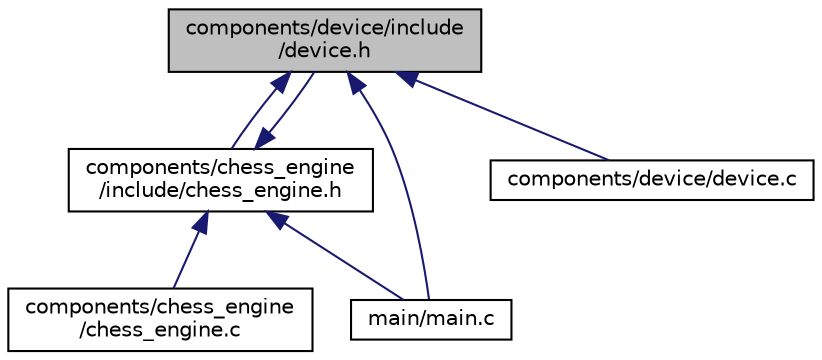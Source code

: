 digraph "components/device/include/device.h"
{
 // LATEX_PDF_SIZE
  edge [fontname="Helvetica",fontsize="10",labelfontname="Helvetica",labelfontsize="10"];
  node [fontname="Helvetica",fontsize="10",shape=record];
  Node1 [label="components/device/include\l/device.h",height=0.2,width=0.4,color="black", fillcolor="grey75", style="filled", fontcolor="black",tooltip=" "];
  Node1 -> Node2 [dir="back",color="midnightblue",fontsize="10",style="solid",fontname="Helvetica"];
  Node2 [label="components/chess_engine\l/include/chess_engine.h",height=0.2,width=0.4,color="black", fillcolor="white", style="filled",URL="$chess__engine_8h.html",tooltip=" "];
  Node2 -> Node3 [dir="back",color="midnightblue",fontsize="10",style="solid",fontname="Helvetica"];
  Node3 [label="components/chess_engine\l/chess_engine.c",height=0.2,width=0.4,color="black", fillcolor="white", style="filled",URL="$chess__engine_8c.html",tooltip=" "];
  Node2 -> Node1 [dir="back",color="midnightblue",fontsize="10",style="solid",fontname="Helvetica"];
  Node2 -> Node4 [dir="back",color="midnightblue",fontsize="10",style="solid",fontname="Helvetica"];
  Node4 [label="main/main.c",height=0.2,width=0.4,color="black", fillcolor="white", style="filled",URL="$main_2main_8c.html",tooltip=" "];
  Node1 -> Node5 [dir="back",color="midnightblue",fontsize="10",style="solid",fontname="Helvetica"];
  Node5 [label="components/device/device.c",height=0.2,width=0.4,color="black", fillcolor="white", style="filled",URL="$device_8c.html",tooltip=" "];
  Node1 -> Node4 [dir="back",color="midnightblue",fontsize="10",style="solid",fontname="Helvetica"];
}
